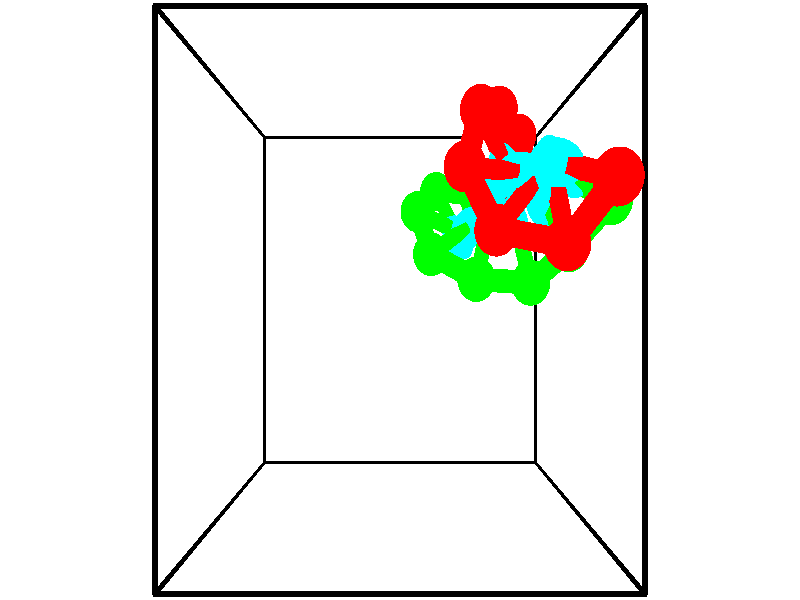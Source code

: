 // switches for output
#declare DRAW_BASES = 1; // possible values are 0, 1; only relevant for DNA ribbons
#declare DRAW_BASES_TYPE = 3; // possible values are 1, 2, 3; only relevant for DNA ribbons
#declare DRAW_FOG = 0; // set to 1 to enable fog

#include "colors.inc"

#include "transforms.inc"
background { rgb <1, 1, 1>}

#default {
   normal{
       ripples 0.25
       frequency 0.20
       turbulence 0.2
       lambda 5
   }
	finish {
		phong 0.1
		phong_size 40.
	}
}

// original window dimensions: 1024x640


// camera settings

camera {
	sky <-0, 1, 0>
	up <-0, 1, 0>
	right 1.6 * <1, 0, 0>
	location <2.5, 2.5, 11.1562>
	look_at <2.5, 2.5, 2.5>
	direction <0, 0, -8.6562>
	angle 67.0682
}


# declare cpy_camera_pos = <2.5, 2.5, 11.1562>;
# if (DRAW_FOG = 1)
fog {
	fog_type 2
	up vnormalize(cpy_camera_pos)
	color rgbt<1,1,1,0.3>
	distance 1e-5
	fog_alt 3e-3
	fog_offset 4
}
# end


// LIGHTS

# declare lum = 6;
global_settings {
	ambient_light rgb lum * <0.05, 0.05, 0.05>
	max_trace_level 15
}# declare cpy_direct_light_amount = 0.25;
light_source
{	1000 * <-1, -1, 1>,
	rgb lum * cpy_direct_light_amount
	parallel
}

light_source
{	1000 * <1, 1, -1>,
	rgb lum * cpy_direct_light_amount
	parallel
}

// strand 0

// nucleotide -1

// particle -1
sphere {
	<4.713695, 3.542660, 5.030926> 0.250000
	pigment { color rgbt <1,0,0,0> }
	no_shadow
}
cylinder {
	<4.333015, 3.589329, 5.144527>,  <4.104608, 3.617330, 5.212688>, 0.100000
	pigment { color rgbt <1,0,0,0> }
	no_shadow
}
cylinder {
	<4.333015, 3.589329, 5.144527>,  <4.713695, 3.542660, 5.030926>, 0.100000
	pigment { color rgbt <1,0,0,0> }
	no_shadow
}

// particle -1
sphere {
	<4.333015, 3.589329, 5.144527> 0.100000
	pigment { color rgbt <1,0,0,0> }
	no_shadow
}
sphere {
	0, 1
	scale<0.080000,0.200000,0.300000>
	matrix <-0.237448, 0.306733, -0.921701,
		-0.194650, -0.944618, -0.264214,
		-0.951698, 0.116671, 0.284003,
		4.047506, 3.624330, 5.229728>
	pigment { color rgbt <0,1,1,0> }
	no_shadow
}
cylinder {
	<4.325552, 3.010862, 4.571259>,  <4.713695, 3.542660, 5.030926>, 0.130000
	pigment { color rgbt <1,0,0,0> }
	no_shadow
}

// nucleotide -1

// particle -1
sphere {
	<4.325552, 3.010862, 4.571259> 0.250000
	pigment { color rgbt <1,0,0,0> }
	no_shadow
}
cylinder {
	<4.213095, 3.386211, 4.651672>,  <4.145620, 3.611421, 4.699920>, 0.100000
	pigment { color rgbt <1,0,0,0> }
	no_shadow
}
cylinder {
	<4.213095, 3.386211, 4.651672>,  <4.325552, 3.010862, 4.571259>, 0.100000
	pigment { color rgbt <1,0,0,0> }
	no_shadow
}

// particle -1
sphere {
	<4.213095, 3.386211, 4.651672> 0.100000
	pigment { color rgbt <1,0,0,0> }
	no_shadow
}
sphere {
	0, 1
	scale<0.080000,0.200000,0.300000>
	matrix <-0.121018, 0.173144, -0.977433,
		-0.952005, -0.299127, 0.064882,
		-0.281143, 0.938373, 0.201033,
		4.128752, 3.667723, 4.711982>
	pigment { color rgbt <0,1,1,0> }
	no_shadow
}
cylinder {
	<3.597343, 3.162711, 4.284330>,  <4.325552, 3.010862, 4.571259>, 0.130000
	pigment { color rgbt <1,0,0,0> }
	no_shadow
}

// nucleotide -1

// particle -1
sphere {
	<3.597343, 3.162711, 4.284330> 0.250000
	pigment { color rgbt <1,0,0,0> }
	no_shadow
}
cylinder {
	<3.868256, 3.456692, 4.297802>,  <4.030803, 3.633080, 4.305885>, 0.100000
	pigment { color rgbt <1,0,0,0> }
	no_shadow
}
cylinder {
	<3.868256, 3.456692, 4.297802>,  <3.597343, 3.162711, 4.284330>, 0.100000
	pigment { color rgbt <1,0,0,0> }
	no_shadow
}

// particle -1
sphere {
	<3.868256, 3.456692, 4.297802> 0.100000
	pigment { color rgbt <1,0,0,0> }
	no_shadow
}
sphere {
	0, 1
	scale<0.080000,0.200000,0.300000>
	matrix <-0.132052, 0.166470, -0.977164,
		-0.723776, 0.657367, 0.209799,
		0.677281, 0.734953, 0.033681,
		4.071440, 3.677178, 4.307906>
	pigment { color rgbt <0,1,1,0> }
	no_shadow
}
cylinder {
	<3.263335, 3.804319, 4.074326>,  <3.597343, 3.162711, 4.284330>, 0.130000
	pigment { color rgbt <1,0,0,0> }
	no_shadow
}

// nucleotide -1

// particle -1
sphere {
	<3.263335, 3.804319, 4.074326> 0.250000
	pigment { color rgbt <1,0,0,0> }
	no_shadow
}
cylinder {
	<3.657349, 3.785000, 4.008144>,  <3.893757, 3.773409, 3.968436>, 0.100000
	pigment { color rgbt <1,0,0,0> }
	no_shadow
}
cylinder {
	<3.657349, 3.785000, 4.008144>,  <3.263335, 3.804319, 4.074326>, 0.100000
	pigment { color rgbt <1,0,0,0> }
	no_shadow
}

// particle -1
sphere {
	<3.657349, 3.785000, 4.008144> 0.100000
	pigment { color rgbt <1,0,0,0> }
	no_shadow
}
sphere {
	0, 1
	scale<0.080000,0.200000,0.300000>
	matrix <-0.158640, 0.121233, -0.979865,
		0.067383, 0.991449, 0.111756,
		0.985034, -0.048297, -0.165453,
		3.952859, 3.770511, 3.958508>
	pigment { color rgbt <0,1,1,0> }
	no_shadow
}
cylinder {
	<3.484683, 4.446235, 3.761034>,  <3.263335, 3.804319, 4.074326>, 0.130000
	pigment { color rgbt <1,0,0,0> }
	no_shadow
}

// nucleotide -1

// particle -1
sphere {
	<3.484683, 4.446235, 3.761034> 0.250000
	pigment { color rgbt <1,0,0,0> }
	no_shadow
}
cylinder {
	<3.683643, 4.113667, 3.661972>,  <3.803020, 3.914126, 3.602535>, 0.100000
	pigment { color rgbt <1,0,0,0> }
	no_shadow
}
cylinder {
	<3.683643, 4.113667, 3.661972>,  <3.484683, 4.446235, 3.761034>, 0.100000
	pigment { color rgbt <1,0,0,0> }
	no_shadow
}

// particle -1
sphere {
	<3.683643, 4.113667, 3.661972> 0.100000
	pigment { color rgbt <1,0,0,0> }
	no_shadow
}
sphere {
	0, 1
	scale<0.080000,0.200000,0.300000>
	matrix <-0.241503, 0.141484, -0.960031,
		0.833228, 0.537329, -0.130416,
		0.497401, -0.831420, -0.247655,
		3.832864, 3.864240, 3.587676>
	pigment { color rgbt <0,1,1,0> }
	no_shadow
}
cylinder {
	<3.822031, 4.628213, 3.079111>,  <3.484683, 4.446235, 3.761034>, 0.130000
	pigment { color rgbt <1,0,0,0> }
	no_shadow
}

// nucleotide -1

// particle -1
sphere {
	<3.822031, 4.628213, 3.079111> 0.250000
	pigment { color rgbt <1,0,0,0> }
	no_shadow
}
cylinder {
	<3.852839, 4.230221, 3.104664>,  <3.871323, 3.991425, 3.119996>, 0.100000
	pigment { color rgbt <1,0,0,0> }
	no_shadow
}
cylinder {
	<3.852839, 4.230221, 3.104664>,  <3.822031, 4.628213, 3.079111>, 0.100000
	pigment { color rgbt <1,0,0,0> }
	no_shadow
}

// particle -1
sphere {
	<3.852839, 4.230221, 3.104664> 0.100000
	pigment { color rgbt <1,0,0,0> }
	no_shadow
}
sphere {
	0, 1
	scale<0.080000,0.200000,0.300000>
	matrix <-0.201544, -0.078286, -0.976346,
		0.976447, 0.062322, -0.206562,
		0.077019, -0.994981, 0.063882,
		3.875944, 3.931726, 3.123828>
	pigment { color rgbt <0,1,1,0> }
	no_shadow
}
cylinder {
	<4.189552, 4.457353, 2.537012>,  <3.822031, 4.628213, 3.079111>, 0.130000
	pigment { color rgbt <1,0,0,0> }
	no_shadow
}

// nucleotide -1

// particle -1
sphere {
	<4.189552, 4.457353, 2.537012> 0.250000
	pigment { color rgbt <1,0,0,0> }
	no_shadow
}
cylinder {
	<3.989517, 4.129307, 2.648239>,  <3.869496, 3.932479, 2.714975>, 0.100000
	pigment { color rgbt <1,0,0,0> }
	no_shadow
}
cylinder {
	<3.989517, 4.129307, 2.648239>,  <4.189552, 4.457353, 2.537012>, 0.100000
	pigment { color rgbt <1,0,0,0> }
	no_shadow
}

// particle -1
sphere {
	<3.989517, 4.129307, 2.648239> 0.100000
	pigment { color rgbt <1,0,0,0> }
	no_shadow
}
sphere {
	0, 1
	scale<0.080000,0.200000,0.300000>
	matrix <-0.165222, -0.224844, -0.960285,
		0.850067, -0.526169, -0.023059,
		-0.500088, -0.820116, 0.278067,
		3.839491, 3.883272, 2.731659>
	pigment { color rgbt <0,1,1,0> }
	no_shadow
}
cylinder {
	<4.482035, 4.065719, 2.157836>,  <4.189552, 4.457353, 2.537012>, 0.130000
	pigment { color rgbt <1,0,0,0> }
	no_shadow
}

// nucleotide -1

// particle -1
sphere {
	<4.482035, 4.065719, 2.157836> 0.250000
	pigment { color rgbt <1,0,0,0> }
	no_shadow
}
cylinder {
	<4.178102, 3.841526, 2.289604>,  <3.995743, 3.707011, 2.368665>, 0.100000
	pigment { color rgbt <1,0,0,0> }
	no_shadow
}
cylinder {
	<4.178102, 3.841526, 2.289604>,  <4.482035, 4.065719, 2.157836>, 0.100000
	pigment { color rgbt <1,0,0,0> }
	no_shadow
}

// particle -1
sphere {
	<4.178102, 3.841526, 2.289604> 0.100000
	pigment { color rgbt <1,0,0,0> }
	no_shadow
}
sphere {
	0, 1
	scale<0.080000,0.200000,0.300000>
	matrix <-0.195556, -0.286194, -0.938004,
		0.620012, -0.777144, 0.107854,
		-0.759831, -0.560482, 0.329419,
		3.950153, 3.673382, 2.388430>
	pigment { color rgbt <0,1,1,0> }
	no_shadow
}
// strand 1

// nucleotide -1

// particle -1
sphere {
	<3.711297, 3.910065, 1.298208> 0.250000
	pigment { color rgbt <0,1,0,0> }
	no_shadow
}
cylinder {
	<3.537270, 3.550713, 1.322296>,  <3.432853, 3.335101, 1.336749>, 0.100000
	pigment { color rgbt <0,1,0,0> }
	no_shadow
}
cylinder {
	<3.537270, 3.550713, 1.322296>,  <3.711297, 3.910065, 1.298208>, 0.100000
	pigment { color rgbt <0,1,0,0> }
	no_shadow
}

// particle -1
sphere {
	<3.537270, 3.550713, 1.322296> 0.100000
	pigment { color rgbt <0,1,0,0> }
	no_shadow
}
sphere {
	0, 1
	scale<0.080000,0.200000,0.300000>
	matrix <-0.073080, 0.101893, 0.992108,
		-0.897427, 0.427233, -0.109984,
		-0.435068, -0.898382, 0.060220,
		3.406749, 3.281198, 1.340362>
	pigment { color rgbt <0,1,1,0> }
	no_shadow
}
cylinder {
	<3.064633, 3.911944, 1.728419>,  <3.711297, 3.910065, 1.298208>, 0.130000
	pigment { color rgbt <0,1,0,0> }
	no_shadow
}

// nucleotide -1

// particle -1
sphere {
	<3.064633, 3.911944, 1.728419> 0.250000
	pigment { color rgbt <0,1,0,0> }
	no_shadow
}
cylinder {
	<3.264236, 3.565727, 1.745522>,  <3.383998, 3.357997, 1.755783>, 0.100000
	pigment { color rgbt <0,1,0,0> }
	no_shadow
}
cylinder {
	<3.264236, 3.565727, 1.745522>,  <3.064633, 3.911944, 1.728419>, 0.100000
	pigment { color rgbt <0,1,0,0> }
	no_shadow
}

// particle -1
sphere {
	<3.264236, 3.565727, 1.745522> 0.100000
	pigment { color rgbt <0,1,0,0> }
	no_shadow
}
sphere {
	0, 1
	scale<0.080000,0.200000,0.300000>
	matrix <0.195574, 0.160543, 0.967459,
		-0.844241, -0.474407, 0.249390,
		0.499007, -0.865542, 0.042755,
		3.413939, 3.306065, 1.758348>
	pigment { color rgbt <0,1,1,0> }
	no_shadow
}
cylinder {
	<2.757353, 3.579942, 2.288296>,  <3.064633, 3.911944, 1.728419>, 0.130000
	pigment { color rgbt <0,1,0,0> }
	no_shadow
}

// nucleotide -1

// particle -1
sphere {
	<2.757353, 3.579942, 2.288296> 0.250000
	pigment { color rgbt <0,1,0,0> }
	no_shadow
}
cylinder {
	<3.122250, 3.440315, 2.202538>,  <3.341188, 3.356539, 2.151082>, 0.100000
	pigment { color rgbt <0,1,0,0> }
	no_shadow
}
cylinder {
	<3.122250, 3.440315, 2.202538>,  <2.757353, 3.579942, 2.288296>, 0.100000
	pigment { color rgbt <0,1,0,0> }
	no_shadow
}

// particle -1
sphere {
	<3.122250, 3.440315, 2.202538> 0.100000
	pigment { color rgbt <0,1,0,0> }
	no_shadow
}
sphere {
	0, 1
	scale<0.080000,0.200000,0.300000>
	matrix <0.224095, -0.012883, 0.974482,
		-0.342921, -0.937009, 0.066472,
		0.912242, -0.349067, -0.214397,
		3.395922, 3.335595, 2.138218>
	pigment { color rgbt <0,1,1,0> }
	no_shadow
}
cylinder {
	<2.929846, 3.024770, 2.830281>,  <2.757353, 3.579942, 2.288296>, 0.130000
	pigment { color rgbt <0,1,0,0> }
	no_shadow
}

// nucleotide -1

// particle -1
sphere {
	<2.929846, 3.024770, 2.830281> 0.250000
	pigment { color rgbt <0,1,0,0> }
	no_shadow
}
cylinder {
	<3.240925, 3.229668, 2.684517>,  <3.427572, 3.352606, 2.597059>, 0.100000
	pigment { color rgbt <0,1,0,0> }
	no_shadow
}
cylinder {
	<3.240925, 3.229668, 2.684517>,  <2.929846, 3.024770, 2.830281>, 0.100000
	pigment { color rgbt <0,1,0,0> }
	no_shadow
}

// particle -1
sphere {
	<3.240925, 3.229668, 2.684517> 0.100000
	pigment { color rgbt <0,1,0,0> }
	no_shadow
}
sphere {
	0, 1
	scale<0.080000,0.200000,0.300000>
	matrix <0.399496, 0.044863, 0.915636,
		0.485378, -0.857667, -0.169750,
		0.777696, 0.512244, -0.364410,
		3.474234, 3.383341, 2.575194>
	pigment { color rgbt <0,1,1,0> }
	no_shadow
}
cylinder {
	<3.508163, 2.728098, 3.181834>,  <2.929846, 3.024770, 2.830281>, 0.130000
	pigment { color rgbt <0,1,0,0> }
	no_shadow
}

// nucleotide -1

// particle -1
sphere {
	<3.508163, 2.728098, 3.181834> 0.250000
	pigment { color rgbt <0,1,0,0> }
	no_shadow
}
cylinder {
	<3.620499, 3.076317, 3.020203>,  <3.687900, 3.285248, 2.923224>, 0.100000
	pigment { color rgbt <0,1,0,0> }
	no_shadow
}
cylinder {
	<3.620499, 3.076317, 3.020203>,  <3.508163, 2.728098, 3.181834>, 0.100000
	pigment { color rgbt <0,1,0,0> }
	no_shadow
}

// particle -1
sphere {
	<3.620499, 3.076317, 3.020203> 0.100000
	pigment { color rgbt <0,1,0,0> }
	no_shadow
}
sphere {
	0, 1
	scale<0.080000,0.200000,0.300000>
	matrix <0.556233, 0.195471, 0.807711,
		0.782135, -0.451597, -0.429331,
		0.280838, 0.870547, -0.404078,
		3.704750, 3.337481, 2.898979>
	pigment { color rgbt <0,1,1,0> }
	no_shadow
}
cylinder {
	<4.214785, 2.687279, 3.227949>,  <3.508163, 2.728098, 3.181834>, 0.130000
	pigment { color rgbt <0,1,0,0> }
	no_shadow
}

// nucleotide -1

// particle -1
sphere {
	<4.214785, 2.687279, 3.227949> 0.250000
	pigment { color rgbt <0,1,0,0> }
	no_shadow
}
cylinder {
	<4.114555, 3.073235, 3.196442>,  <4.054418, 3.304808, 3.177537>, 0.100000
	pigment { color rgbt <0,1,0,0> }
	no_shadow
}
cylinder {
	<4.114555, 3.073235, 3.196442>,  <4.214785, 2.687279, 3.227949>, 0.100000
	pigment { color rgbt <0,1,0,0> }
	no_shadow
}

// particle -1
sphere {
	<4.114555, 3.073235, 3.196442> 0.100000
	pigment { color rgbt <0,1,0,0> }
	no_shadow
}
sphere {
	0, 1
	scale<0.080000,0.200000,0.300000>
	matrix <0.515697, 0.201895, 0.832644,
		0.819310, 0.168019, -0.548179,
		-0.250575, 0.964888, -0.078767,
		4.039383, 3.362701, 3.172812>
	pigment { color rgbt <0,1,1,0> }
	no_shadow
}
cylinder {
	<4.754739, 3.059629, 3.106861>,  <4.214785, 2.687279, 3.227949>, 0.130000
	pigment { color rgbt <0,1,0,0> }
	no_shadow
}

// nucleotide -1

// particle -1
sphere {
	<4.754739, 3.059629, 3.106861> 0.250000
	pigment { color rgbt <0,1,0,0> }
	no_shadow
}
cylinder {
	<4.495605, 3.307800, 3.283669>,  <4.340125, 3.456703, 3.389753>, 0.100000
	pigment { color rgbt <0,1,0,0> }
	no_shadow
}
cylinder {
	<4.495605, 3.307800, 3.283669>,  <4.754739, 3.059629, 3.106861>, 0.100000
	pigment { color rgbt <0,1,0,0> }
	no_shadow
}

// particle -1
sphere {
	<4.495605, 3.307800, 3.283669> 0.100000
	pigment { color rgbt <0,1,0,0> }
	no_shadow
}
sphere {
	0, 1
	scale<0.080000,0.200000,0.300000>
	matrix <0.542592, -0.031467, 0.839407,
		0.534700, 0.783632, -0.316254,
		-0.647834, 0.620428, 0.442018,
		4.301255, 3.493929, 3.416274>
	pigment { color rgbt <0,1,1,0> }
	no_shadow
}
cylinder {
	<5.166721, 3.537036, 3.550603>,  <4.754739, 3.059629, 3.106861>, 0.130000
	pigment { color rgbt <0,1,0,0> }
	no_shadow
}

// nucleotide -1

// particle -1
sphere {
	<5.166721, 3.537036, 3.550603> 0.250000
	pigment { color rgbt <0,1,0,0> }
	no_shadow
}
cylinder {
	<4.803158, 3.652145, 3.671318>,  <4.585020, 3.721211, 3.743747>, 0.100000
	pigment { color rgbt <0,1,0,0> }
	no_shadow
}
cylinder {
	<4.803158, 3.652145, 3.671318>,  <5.166721, 3.537036, 3.550603>, 0.100000
	pigment { color rgbt <0,1,0,0> }
	no_shadow
}

// particle -1
sphere {
	<4.803158, 3.652145, 3.671318> 0.100000
	pigment { color rgbt <0,1,0,0> }
	no_shadow
}
sphere {
	0, 1
	scale<0.080000,0.200000,0.300000>
	matrix <0.392271, 0.344536, 0.852888,
		0.141461, 0.893578, -0.426035,
		-0.908907, 0.287772, 0.301786,
		4.530486, 3.738477, 3.761854>
	pigment { color rgbt <0,1,1,0> }
	no_shadow
}
// box output
cylinder {
	<0.000000, 0.000000, 0.000000>,  <5.000000, 0.000000, 0.000000>, 0.025000
	pigment { color rgbt <0,0,0,0> }
	no_shadow
}
cylinder {
	<0.000000, 0.000000, 0.000000>,  <0.000000, 5.000000, 0.000000>, 0.025000
	pigment { color rgbt <0,0,0,0> }
	no_shadow
}
cylinder {
	<0.000000, 0.000000, 0.000000>,  <0.000000, 0.000000, 5.000000>, 0.025000
	pigment { color rgbt <0,0,0,0> }
	no_shadow
}
cylinder {
	<5.000000, 5.000000, 5.000000>,  <0.000000, 5.000000, 5.000000>, 0.025000
	pigment { color rgbt <0,0,0,0> }
	no_shadow
}
cylinder {
	<5.000000, 5.000000, 5.000000>,  <5.000000, 0.000000, 5.000000>, 0.025000
	pigment { color rgbt <0,0,0,0> }
	no_shadow
}
cylinder {
	<5.000000, 5.000000, 5.000000>,  <5.000000, 5.000000, 0.000000>, 0.025000
	pigment { color rgbt <0,0,0,0> }
	no_shadow
}
cylinder {
	<0.000000, 0.000000, 5.000000>,  <0.000000, 5.000000, 5.000000>, 0.025000
	pigment { color rgbt <0,0,0,0> }
	no_shadow
}
cylinder {
	<0.000000, 0.000000, 5.000000>,  <5.000000, 0.000000, 5.000000>, 0.025000
	pigment { color rgbt <0,0,0,0> }
	no_shadow
}
cylinder {
	<5.000000, 5.000000, 0.000000>,  <0.000000, 5.000000, 0.000000>, 0.025000
	pigment { color rgbt <0,0,0,0> }
	no_shadow
}
cylinder {
	<5.000000, 5.000000, 0.000000>,  <5.000000, 0.000000, 0.000000>, 0.025000
	pigment { color rgbt <0,0,0,0> }
	no_shadow
}
cylinder {
	<5.000000, 0.000000, 5.000000>,  <5.000000, 0.000000, 0.000000>, 0.025000
	pigment { color rgbt <0,0,0,0> }
	no_shadow
}
cylinder {
	<0.000000, 5.000000, 0.000000>,  <0.000000, 5.000000, 5.000000>, 0.025000
	pigment { color rgbt <0,0,0,0> }
	no_shadow
}
// end of box output
